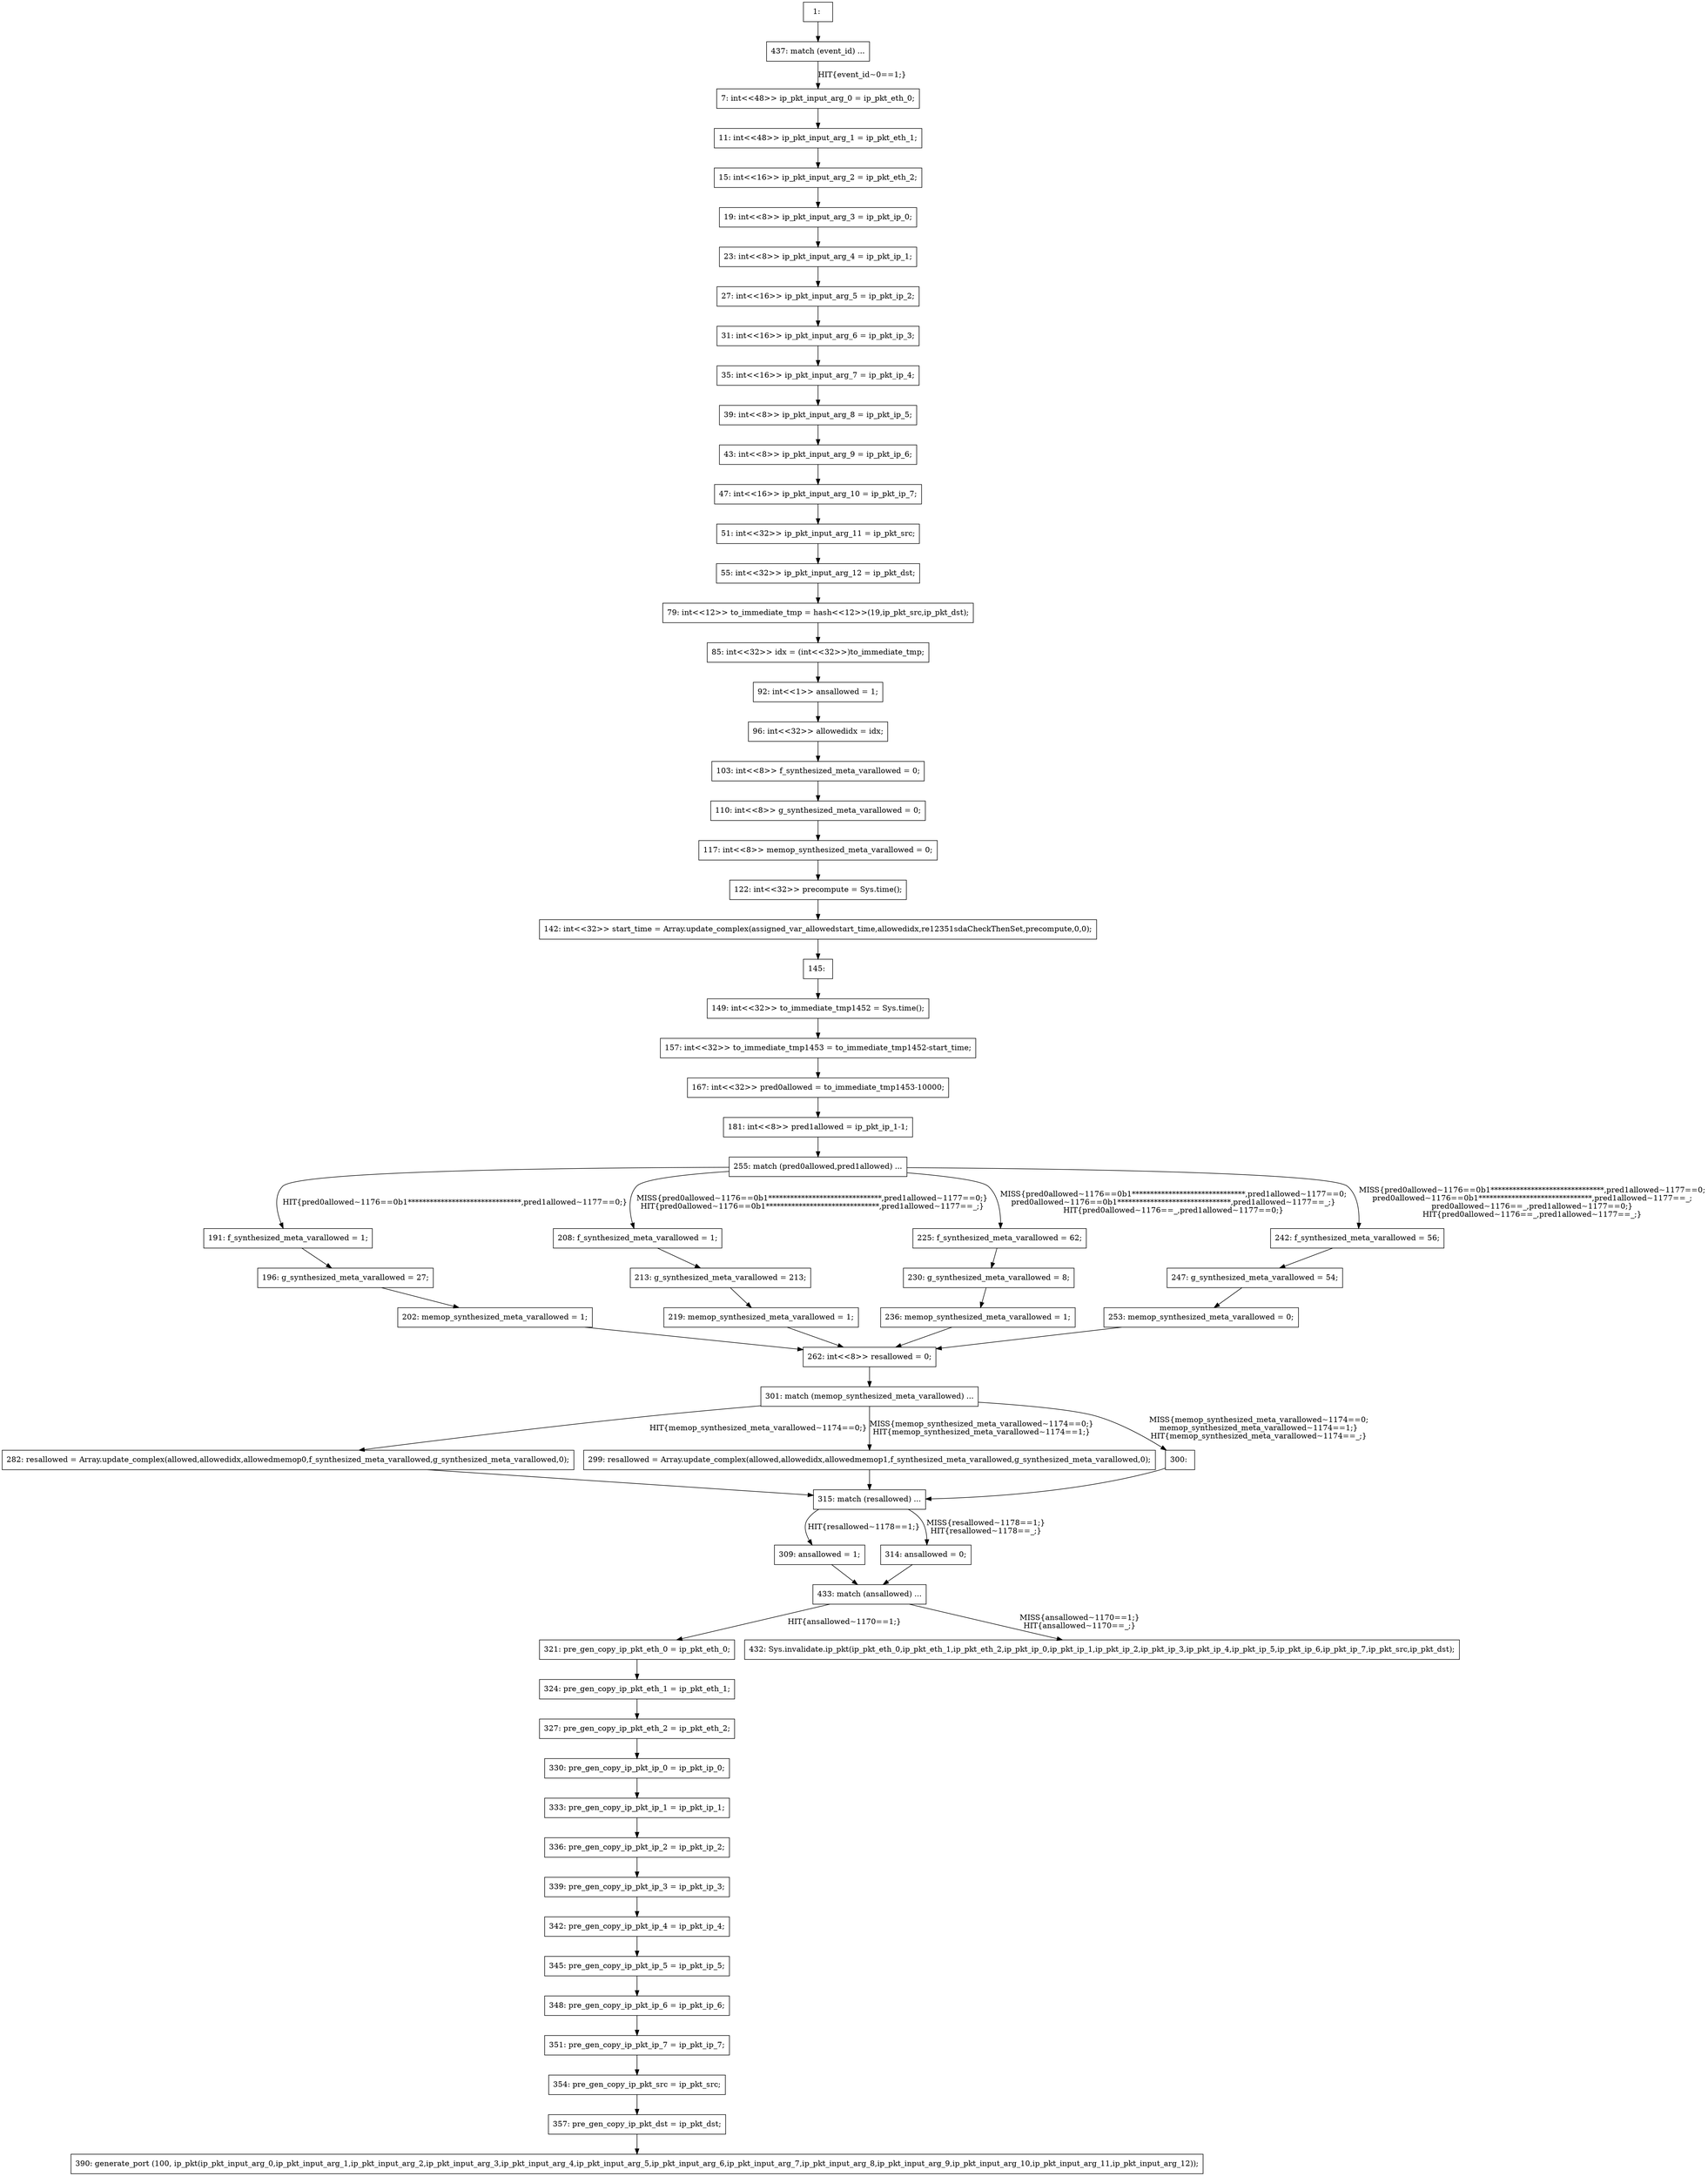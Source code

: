 digraph G {
  "1: " [shape=box, ];
  "7: int<<48>> ip_pkt_input_arg_0 = ip_pkt_eth_0;" [shape=box, ];
  "11: int<<48>> ip_pkt_input_arg_1 = ip_pkt_eth_1;" [shape=box, ];
  "15: int<<16>> ip_pkt_input_arg_2 = ip_pkt_eth_2;" [shape=box, ];
  "19: int<<8>> ip_pkt_input_arg_3 = ip_pkt_ip_0;" [shape=box, ];
  "23: int<<8>> ip_pkt_input_arg_4 = ip_pkt_ip_1;" [shape=box, ];
  "27: int<<16>> ip_pkt_input_arg_5 = ip_pkt_ip_2;" [shape=box, ];
  "31: int<<16>> ip_pkt_input_arg_6 = ip_pkt_ip_3;" [shape=box, ];
  "35: int<<16>> ip_pkt_input_arg_7 = ip_pkt_ip_4;" [shape=box, ];
  "39: int<<8>> ip_pkt_input_arg_8 = ip_pkt_ip_5;" [shape=box, ];
  "43: int<<8>> ip_pkt_input_arg_9 = ip_pkt_ip_6;" [shape=box, ];
  "47: int<<16>> ip_pkt_input_arg_10 = ip_pkt_ip_7;" [shape=box, ];
  "51: int<<32>> ip_pkt_input_arg_11 = ip_pkt_src;" [shape=box, ];
  "55: int<<32>> ip_pkt_input_arg_12 = ip_pkt_dst;" [shape=box, ];
  "79: int<<12>> to_immediate_tmp = hash<<12>>(19,ip_pkt_src,ip_pkt_dst);" [
  shape=box, ];
  "85: int<<32>> idx = (int<<32>>)to_immediate_tmp;" [shape=box, ];
  "92: int<<1>> ansallowed = 1;" [shape=box, ];
  "96: int<<32>> allowedidx = idx;" [shape=box, ];
  "103: int<<8>> f_synthesized_meta_varallowed = 0;" [shape=box, ];
  "110: int<<8>> g_synthesized_meta_varallowed = 0;" [shape=box, ];
  "117: int<<8>> memop_synthesized_meta_varallowed = 0;" [shape=box, ];
  "122: int<<32>> precompute = Sys.time();" [shape=box, ];
  "142: int<<32>> start_time = Array.update_complex(assigned_var_allowedstart_time,allowedidx,re12351sdaCheckThenSet,precompute,0,0);" [
  shape=box, ];
  "145: " [shape=box, ];
  "149: int<<32>> to_immediate_tmp1452 = Sys.time();" [shape=box, ];
  "157: int<<32>> to_immediate_tmp1453 = to_immediate_tmp1452-start_time;" [
  shape=box, ];
  "167: int<<32>> pred0allowed = to_immediate_tmp1453-10000;" [shape=box, ];
  "181: int<<8>> pred1allowed = ip_pkt_ip_1-1;" [shape=box, ];
  "191: f_synthesized_meta_varallowed = 1;" [shape=box, ];
  "196: g_synthesized_meta_varallowed = 27;" [shape=box, ];
  "202: memop_synthesized_meta_varallowed = 1;" [shape=box, ];
  "208: f_synthesized_meta_varallowed = 1;" [shape=box, ];
  "213: g_synthesized_meta_varallowed = 213;" [shape=box, ];
  "219: memop_synthesized_meta_varallowed = 1;" [shape=box, ];
  "225: f_synthesized_meta_varallowed = 62;" [shape=box, ];
  "230: g_synthesized_meta_varallowed = 8;" [shape=box, ];
  "236: memop_synthesized_meta_varallowed = 1;" [shape=box, ];
  "242: f_synthesized_meta_varallowed = 56;" [shape=box, ];
  "247: g_synthesized_meta_varallowed = 54;" [shape=box, ];
  "253: memop_synthesized_meta_varallowed = 0;" [shape=box, ];
  "255: match (pred0allowed,pred1allowed) ...
" [shape=box, ];
  "262: int<<8>> resallowed = 0;" [shape=box, ];
  "282: resallowed = Array.update_complex(allowed,allowedidx,allowedmemop0,f_synthesized_meta_varallowed,g_synthesized_meta_varallowed,0);" [
  shape=box, ];
  "299: resallowed = Array.update_complex(allowed,allowedidx,allowedmemop1,f_synthesized_meta_varallowed,g_synthesized_meta_varallowed,0);" [
  shape=box, ];
  "300: " [shape=box, ];
  "301: match (memop_synthesized_meta_varallowed) ...
" [shape=box, ];
  "309: ansallowed = 1;" [shape=box, ];
  "314: ansallowed = 0;" [shape=box, ];
  "315: match (resallowed) ...
" [shape=box, ];
  "321: pre_gen_copy_ip_pkt_eth_0 = ip_pkt_eth_0;" [shape=box, ];
  "324: pre_gen_copy_ip_pkt_eth_1 = ip_pkt_eth_1;" [shape=box, ];
  "327: pre_gen_copy_ip_pkt_eth_2 = ip_pkt_eth_2;" [shape=box, ];
  "330: pre_gen_copy_ip_pkt_ip_0 = ip_pkt_ip_0;" [shape=box, ];
  "333: pre_gen_copy_ip_pkt_ip_1 = ip_pkt_ip_1;" [shape=box, ];
  "336: pre_gen_copy_ip_pkt_ip_2 = ip_pkt_ip_2;" [shape=box, ];
  "339: pre_gen_copy_ip_pkt_ip_3 = ip_pkt_ip_3;" [shape=box, ];
  "342: pre_gen_copy_ip_pkt_ip_4 = ip_pkt_ip_4;" [shape=box, ];
  "345: pre_gen_copy_ip_pkt_ip_5 = ip_pkt_ip_5;" [shape=box, ];
  "348: pre_gen_copy_ip_pkt_ip_6 = ip_pkt_ip_6;" [shape=box, ];
  "351: pre_gen_copy_ip_pkt_ip_7 = ip_pkt_ip_7;" [shape=box, ];
  "354: pre_gen_copy_ip_pkt_src = ip_pkt_src;" [shape=box, ];
  "357: pre_gen_copy_ip_pkt_dst = ip_pkt_dst;" [shape=box, ];
  "390: generate_port (100, ip_pkt(ip_pkt_input_arg_0,ip_pkt_input_arg_1,ip_pkt_input_arg_2,ip_pkt_input_arg_3,ip_pkt_input_arg_4,ip_pkt_input_arg_5,ip_pkt_input_arg_6,ip_pkt_input_arg_7,ip_pkt_input_arg_8,ip_pkt_input_arg_9,ip_pkt_input_arg_10,ip_pkt_input_arg_11,ip_pkt_input_arg_12));" [
  shape=box, ];
  "432: Sys.invalidate.ip_pkt(ip_pkt_eth_0,ip_pkt_eth_1,ip_pkt_eth_2,ip_pkt_ip_0,ip_pkt_ip_1,ip_pkt_ip_2,ip_pkt_ip_3,ip_pkt_ip_4,ip_pkt_ip_5,ip_pkt_ip_6,ip_pkt_ip_7,ip_pkt_src,ip_pkt_dst);" [
  shape=box, ];
  "433: match (ansallowed) ...
" [shape=box, ];
  "437: match (event_id) ...
" [shape=box, ];
  
  
  "1: " -> "437: match (event_id) ...
" [label="", ];
  "7: int<<48>> ip_pkt_input_arg_0 = ip_pkt_eth_0;" -> "11: int<<48>> ip_pkt_input_arg_1 = ip_pkt_eth_1;" [
  label="", ];
  "11: int<<48>> ip_pkt_input_arg_1 = ip_pkt_eth_1;" -> "15: int<<16>> ip_pkt_input_arg_2 = ip_pkt_eth_2;" [
  label="", ];
  "15: int<<16>> ip_pkt_input_arg_2 = ip_pkt_eth_2;" -> "19: int<<8>> ip_pkt_input_arg_3 = ip_pkt_ip_0;" [
  label="", ];
  "19: int<<8>> ip_pkt_input_arg_3 = ip_pkt_ip_0;" -> "23: int<<8>> ip_pkt_input_arg_4 = ip_pkt_ip_1;" [
  label="", ];
  "23: int<<8>> ip_pkt_input_arg_4 = ip_pkt_ip_1;" -> "27: int<<16>> ip_pkt_input_arg_5 = ip_pkt_ip_2;" [
  label="", ];
  "27: int<<16>> ip_pkt_input_arg_5 = ip_pkt_ip_2;" -> "31: int<<16>> ip_pkt_input_arg_6 = ip_pkt_ip_3;" [
  label="", ];
  "31: int<<16>> ip_pkt_input_arg_6 = ip_pkt_ip_3;" -> "35: int<<16>> ip_pkt_input_arg_7 = ip_pkt_ip_4;" [
  label="", ];
  "35: int<<16>> ip_pkt_input_arg_7 = ip_pkt_ip_4;" -> "39: int<<8>> ip_pkt_input_arg_8 = ip_pkt_ip_5;" [
  label="", ];
  "39: int<<8>> ip_pkt_input_arg_8 = ip_pkt_ip_5;" -> "43: int<<8>> ip_pkt_input_arg_9 = ip_pkt_ip_6;" [
  label="", ];
  "43: int<<8>> ip_pkt_input_arg_9 = ip_pkt_ip_6;" -> "47: int<<16>> ip_pkt_input_arg_10 = ip_pkt_ip_7;" [
  label="", ];
  "47: int<<16>> ip_pkt_input_arg_10 = ip_pkt_ip_7;" -> "51: int<<32>> ip_pkt_input_arg_11 = ip_pkt_src;" [
  label="", ];
  "51: int<<32>> ip_pkt_input_arg_11 = ip_pkt_src;" -> "55: int<<32>> ip_pkt_input_arg_12 = ip_pkt_dst;" [
  label="", ];
  "55: int<<32>> ip_pkt_input_arg_12 = ip_pkt_dst;" -> "79: int<<12>> to_immediate_tmp = hash<<12>>(19,ip_pkt_src,ip_pkt_dst);" [
  label="", ];
  "79: int<<12>> to_immediate_tmp = hash<<12>>(19,ip_pkt_src,ip_pkt_dst);" -> "85: int<<32>> idx = (int<<32>>)to_immediate_tmp;" [
  label="", ];
  "85: int<<32>> idx = (int<<32>>)to_immediate_tmp;" -> "92: int<<1>> ansallowed = 1;" [
  label="", ];
  "92: int<<1>> ansallowed = 1;" -> "96: int<<32>> allowedidx = idx;" [
  label="", ];
  "96: int<<32>> allowedidx = idx;" -> "103: int<<8>> f_synthesized_meta_varallowed = 0;" [
  label="", ];
  "103: int<<8>> f_synthesized_meta_varallowed = 0;" -> "110: int<<8>> g_synthesized_meta_varallowed = 0;" [
  label="", ];
  "110: int<<8>> g_synthesized_meta_varallowed = 0;" -> "117: int<<8>> memop_synthesized_meta_varallowed = 0;" [
  label="", ];
  "117: int<<8>> memop_synthesized_meta_varallowed = 0;" -> "122: int<<32>> precompute = Sys.time();" [
  label="", ];
  "122: int<<32>> precompute = Sys.time();" -> "142: int<<32>> start_time = Array.update_complex(assigned_var_allowedstart_time,allowedidx,re12351sdaCheckThenSet,precompute,0,0);" [
  label="", ];
  "142: int<<32>> start_time = Array.update_complex(assigned_var_allowedstart_time,allowedidx,re12351sdaCheckThenSet,precompute,0,0);" -> "145: " [
  label="", ];
  "145: " -> "149: int<<32>> to_immediate_tmp1452 = Sys.time();" [label="", ];
  "149: int<<32>> to_immediate_tmp1452 = Sys.time();" -> "157: int<<32>> to_immediate_tmp1453 = to_immediate_tmp1452-start_time;" [
  label="", ];
  "157: int<<32>> to_immediate_tmp1453 = to_immediate_tmp1452-start_time;" -> "167: int<<32>> pred0allowed = to_immediate_tmp1453-10000;" [
  label="", ];
  "167: int<<32>> pred0allowed = to_immediate_tmp1453-10000;" -> "181: int<<8>> pred1allowed = ip_pkt_ip_1-1;" [
  label="", ];
  "181: int<<8>> pred1allowed = ip_pkt_ip_1-1;" -> "255: match (pred0allowed,pred1allowed) ...
" [
  label="", ];
  "191: f_synthesized_meta_varallowed = 1;" -> "196: g_synthesized_meta_varallowed = 27;" [
  label="", ];
  "196: g_synthesized_meta_varallowed = 27;" -> "202: memop_synthesized_meta_varallowed = 1;" [
  label="", ];
  "202: memop_synthesized_meta_varallowed = 1;" -> "262: int<<8>> resallowed = 0;" [
  label="", ];
  "208: f_synthesized_meta_varallowed = 1;" -> "213: g_synthesized_meta_varallowed = 213;" [
  label="", ];
  "213: g_synthesized_meta_varallowed = 213;" -> "219: memop_synthesized_meta_varallowed = 1;" [
  label="", ];
  "219: memop_synthesized_meta_varallowed = 1;" -> "262: int<<8>> resallowed = 0;" [
  label="", ];
  "225: f_synthesized_meta_varallowed = 62;" -> "230: g_synthesized_meta_varallowed = 8;" [
  label="", ];
  "230: g_synthesized_meta_varallowed = 8;" -> "236: memop_synthesized_meta_varallowed = 1;" [
  label="", ];
  "236: memop_synthesized_meta_varallowed = 1;" -> "262: int<<8>> resallowed = 0;" [
  label="", ];
  "242: f_synthesized_meta_varallowed = 56;" -> "247: g_synthesized_meta_varallowed = 54;" [
  label="", ];
  "247: g_synthesized_meta_varallowed = 54;" -> "253: memop_synthesized_meta_varallowed = 0;" [
  label="", ];
  "253: memop_synthesized_meta_varallowed = 0;" -> "262: int<<8>> resallowed = 0;" [
  label="", ];
  "255: match (pred0allowed,pred1allowed) ...
" -> "191: f_synthesized_meta_varallowed = 1;" [
  label="HIT{pred0allowed~1176==0b1*******************************,pred1allowed~1177==0;}",
  ];
  "255: match (pred0allowed,pred1allowed) ...
" -> "208: f_synthesized_meta_varallowed = 1;" [
  label="MISS{pred0allowed~1176==0b1*******************************,pred1allowed~1177==0;}
HIT{pred0allowed~1176==0b1*******************************,pred1allowed~1177==_;}",
  ];
  "255: match (pred0allowed,pred1allowed) ...
" -> "225: f_synthesized_meta_varallowed = 62;" [
  label="MISS{pred0allowed~1176==0b1*******************************,pred1allowed~1177==0;
pred0allowed~1176==0b1*******************************,pred1allowed~1177==_;}
HIT{pred0allowed~1176==_,pred1allowed~1177==0;}",
  ];
  "255: match (pred0allowed,pred1allowed) ...
" -> "242: f_synthesized_meta_varallowed = 56;" [
  label="MISS{pred0allowed~1176==0b1*******************************,pred1allowed~1177==0;
pred0allowed~1176==0b1*******************************,pred1allowed~1177==_;
pred0allowed~1176==_,pred1allowed~1177==0;}
HIT{pred0allowed~1176==_,pred1allowed~1177==_;}",
  ];
  "262: int<<8>> resallowed = 0;" -> "301: match (memop_synthesized_meta_varallowed) ...
" [
  label="", ];
  "282: resallowed = Array.update_complex(allowed,allowedidx,allowedmemop0,f_synthesized_meta_varallowed,g_synthesized_meta_varallowed,0);" -> "315: match (resallowed) ...
" [
  label="", ];
  "299: resallowed = Array.update_complex(allowed,allowedidx,allowedmemop1,f_synthesized_meta_varallowed,g_synthesized_meta_varallowed,0);" -> "315: match (resallowed) ...
" [
  label="", ];
  "300: " -> "315: match (resallowed) ...
" [label="", ];
  "301: match (memop_synthesized_meta_varallowed) ...
" -> "282: resallowed = Array.update_complex(allowed,allowedidx,allowedmemop0,f_synthesized_meta_varallowed,g_synthesized_meta_varallowed,0);" [
  label="HIT{memop_synthesized_meta_varallowed~1174==0;}", ];
  "301: match (memop_synthesized_meta_varallowed) ...
" -> "299: resallowed = Array.update_complex(allowed,allowedidx,allowedmemop1,f_synthesized_meta_varallowed,g_synthesized_meta_varallowed,0);" [
  label="MISS{memop_synthesized_meta_varallowed~1174==0;}
HIT{memop_synthesized_meta_varallowed~1174==1;}",
  ];
  "301: match (memop_synthesized_meta_varallowed) ...
" -> "300: " [label="MISS{memop_synthesized_meta_varallowed~1174==0;
memop_synthesized_meta_varallowed~1174==1;}
HIT{memop_synthesized_meta_varallowed~1174==_;}",
                                                                    ];
  "309: ansallowed = 1;" -> "433: match (ansallowed) ...
" [label="", ];
  "314: ansallowed = 0;" -> "433: match (ansallowed) ...
" [label="", ];
  "315: match (resallowed) ...
" -> "309: ansallowed = 1;" [label="HIT{resallowed~1178==1;}",
                                                            ];
  "315: match (resallowed) ...
" -> "314: ansallowed = 0;" [label="MISS{resallowed~1178==1;}
HIT{resallowed~1178==_;}",
                                                            ];
  "321: pre_gen_copy_ip_pkt_eth_0 = ip_pkt_eth_0;" -> "324: pre_gen_copy_ip_pkt_eth_1 = ip_pkt_eth_1;" [
  label="", ];
  "324: pre_gen_copy_ip_pkt_eth_1 = ip_pkt_eth_1;" -> "327: pre_gen_copy_ip_pkt_eth_2 = ip_pkt_eth_2;" [
  label="", ];
  "327: pre_gen_copy_ip_pkt_eth_2 = ip_pkt_eth_2;" -> "330: pre_gen_copy_ip_pkt_ip_0 = ip_pkt_ip_0;" [
  label="", ];
  "330: pre_gen_copy_ip_pkt_ip_0 = ip_pkt_ip_0;" -> "333: pre_gen_copy_ip_pkt_ip_1 = ip_pkt_ip_1;" [
  label="", ];
  "333: pre_gen_copy_ip_pkt_ip_1 = ip_pkt_ip_1;" -> "336: pre_gen_copy_ip_pkt_ip_2 = ip_pkt_ip_2;" [
  label="", ];
  "336: pre_gen_copy_ip_pkt_ip_2 = ip_pkt_ip_2;" -> "339: pre_gen_copy_ip_pkt_ip_3 = ip_pkt_ip_3;" [
  label="", ];
  "339: pre_gen_copy_ip_pkt_ip_3 = ip_pkt_ip_3;" -> "342: pre_gen_copy_ip_pkt_ip_4 = ip_pkt_ip_4;" [
  label="", ];
  "342: pre_gen_copy_ip_pkt_ip_4 = ip_pkt_ip_4;" -> "345: pre_gen_copy_ip_pkt_ip_5 = ip_pkt_ip_5;" [
  label="", ];
  "345: pre_gen_copy_ip_pkt_ip_5 = ip_pkt_ip_5;" -> "348: pre_gen_copy_ip_pkt_ip_6 = ip_pkt_ip_6;" [
  label="", ];
  "348: pre_gen_copy_ip_pkt_ip_6 = ip_pkt_ip_6;" -> "351: pre_gen_copy_ip_pkt_ip_7 = ip_pkt_ip_7;" [
  label="", ];
  "351: pre_gen_copy_ip_pkt_ip_7 = ip_pkt_ip_7;" -> "354: pre_gen_copy_ip_pkt_src = ip_pkt_src;" [
  label="", ];
  "354: pre_gen_copy_ip_pkt_src = ip_pkt_src;" -> "357: pre_gen_copy_ip_pkt_dst = ip_pkt_dst;" [
  label="", ];
  "357: pre_gen_copy_ip_pkt_dst = ip_pkt_dst;" -> "390: generate_port (100, ip_pkt(ip_pkt_input_arg_0,ip_pkt_input_arg_1,ip_pkt_input_arg_2,ip_pkt_input_arg_3,ip_pkt_input_arg_4,ip_pkt_input_arg_5,ip_pkt_input_arg_6,ip_pkt_input_arg_7,ip_pkt_input_arg_8,ip_pkt_input_arg_9,ip_pkt_input_arg_10,ip_pkt_input_arg_11,ip_pkt_input_arg_12));" [
  label="", ];
  "433: match (ansallowed) ...
" -> "321: pre_gen_copy_ip_pkt_eth_0 = ip_pkt_eth_0;" [
  label="HIT{ansallowed~1170==1;}", ];
  "433: match (ansallowed) ...
" -> "432: Sys.invalidate.ip_pkt(ip_pkt_eth_0,ip_pkt_eth_1,ip_pkt_eth_2,ip_pkt_ip_0,ip_pkt_ip_1,ip_pkt_ip_2,ip_pkt_ip_3,ip_pkt_ip_4,ip_pkt_ip_5,ip_pkt_ip_6,ip_pkt_ip_7,ip_pkt_src,ip_pkt_dst);" [
  label="MISS{ansallowed~1170==1;}
HIT{ansallowed~1170==_;}", ];
  "437: match (event_id) ...
" -> "7: int<<48>> ip_pkt_input_arg_0 = ip_pkt_eth_0;" [
  label="HIT{event_id~0==1;}", ];
  
  }